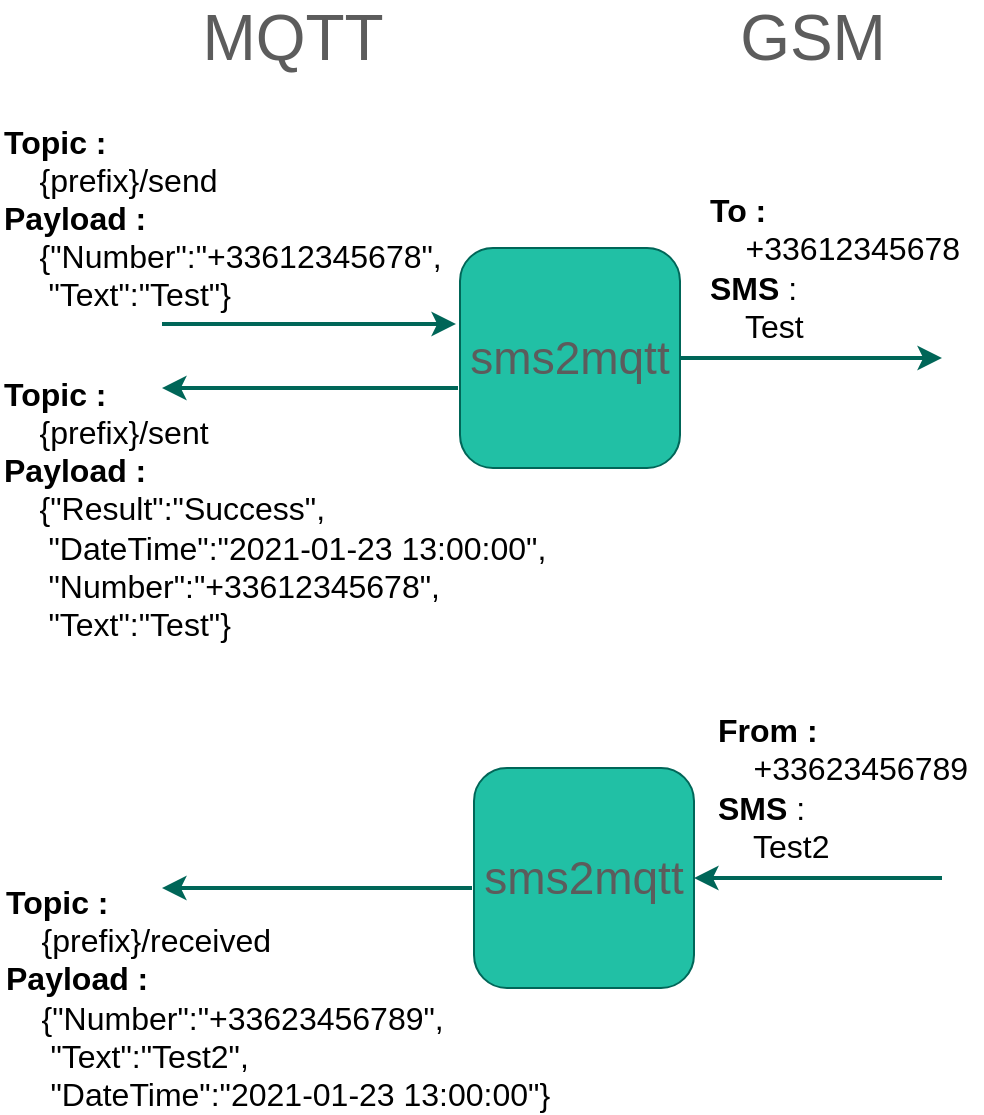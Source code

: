 <mxfile version="14.2.7" type="device"><diagram id="TVAN1RsCujCGbqIX8O2h" name="Page-1"><mxGraphModel dx="1422" dy="834" grid="1" gridSize="10" guides="1" tooltips="1" connect="1" arrows="1" fold="1" page="1" pageScale="1" pageWidth="827" pageHeight="1169" math="0" shadow="0"><root><mxCell id="0"/><mxCell id="1" parent="0"/><mxCell id="iZQYFHLlT02GK9p6kuBg-9" style="edgeStyle=orthogonalEdgeStyle;orthogonalLoop=1;jettySize=auto;html=1;exitX=1;exitY=0.5;exitDx=0;exitDy=0;strokeColor=#006658;fontColor=#5C5C5C;strokeWidth=2;" parent="1" source="iZQYFHLlT02GK9p6kuBg-2" edge="1"><mxGeometry relative="1" as="geometry"><mxPoint x="600" y="275" as="targetPoint"/></mxGeometry></mxCell><mxCell id="iZQYFHLlT02GK9p6kuBg-2" value="&lt;font style=&quot;font-size: 23px&quot;&gt;sms2mqtt&lt;/font&gt;" style="whiteSpace=wrap;html=1;fillColor=#21C0A5;strokeColor=#006658;fontColor=#5C5C5C;rounded=1;" parent="1" vertex="1"><mxGeometry x="359" y="220" width="110" height="110" as="geometry"/></mxCell><mxCell id="iZQYFHLlT02GK9p6kuBg-3" value="" style="endArrow=classic;html=1;strokeColor=#006658;fontColor=#5C5C5C;strokeWidth=2;" parent="1" edge="1"><mxGeometry width="50" height="50" relative="1" as="geometry"><mxPoint x="210" y="258" as="sourcePoint"/><mxPoint x="357" y="258" as="targetPoint"/></mxGeometry></mxCell><mxCell id="iZQYFHLlT02GK9p6kuBg-4" value="&lt;font style=&quot;font-size: 32px&quot;&gt;MQTT&lt;/font&gt;" style="text;html=1;resizable=0;autosize=1;align=center;verticalAlign=middle;points=[];fillColor=none;strokeColor=none;fontColor=#5C5C5C;rounded=1;" parent="1" vertex="1"><mxGeometry x="220" y="100" width="110" height="30" as="geometry"/></mxCell><mxCell id="iZQYFHLlT02GK9p6kuBg-5" value="&lt;font style=&quot;font-size: 32px&quot;&gt;GSM&lt;/font&gt;" style="text;html=1;resizable=0;autosize=1;align=center;verticalAlign=middle;points=[];fillColor=none;strokeColor=none;fontColor=#5C5C5C;rounded=1;" parent="1" vertex="1"><mxGeometry x="490" y="100" width="90" height="30" as="geometry"/></mxCell><mxCell id="iZQYFHLlT02GK9p6kuBg-6" value="&lt;div style=&quot;font-size: 16px&quot;&gt;&lt;font style=&quot;font-size: 16px&quot; color=&quot;#000000&quot;&gt;&lt;b&gt;Topic :&amp;nbsp;&lt;/b&gt;&lt;/font&gt;&lt;/div&gt;&lt;div style=&quot;font-size: 16px&quot;&gt;&lt;span&gt;&lt;font style=&quot;font-size: 16px&quot; color=&quot;#000000&quot;&gt;&amp;nbsp; &amp;nbsp; {prefix}/send&lt;/font&gt;&lt;/span&gt;&lt;/div&gt;&lt;div style=&quot;font-size: 16px&quot;&gt;&lt;span&gt;&lt;font style=&quot;font-size: 16px&quot; color=&quot;#000000&quot;&gt;&lt;b&gt;Payload :&amp;nbsp;&lt;/b&gt;&lt;/font&gt;&lt;/span&gt;&lt;/div&gt;&lt;div style=&quot;font-size: 16px&quot;&gt;&lt;/div&gt;&lt;font style=&quot;font-size: 16px&quot; color=&quot;#000000&quot;&gt;&amp;nbsp; &amp;nbsp; {&quot;Number&quot;:&quot;+33612345678&quot;,&lt;/font&gt;&lt;div style=&quot;font-size: 16px&quot;&gt;&lt;font style=&quot;font-size: 16px&quot; color=&quot;#000000&quot;&gt;&lt;font style=&quot;font-size: 16px&quot;&gt;&amp;nbsp; &amp;nbsp; &amp;nbsp;&quot;Text&quot;:&quot;Test&quot;&lt;/font&gt;}&lt;/font&gt;&lt;/div&gt;" style="text;html=1;resizable=0;autosize=1;align=left;verticalAlign=middle;points=[];fillColor=none;strokeColor=none;fontColor=#5C5C5C;rounded=1;" parent="1" vertex="1"><mxGeometry x="129" y="165" width="230" height="80" as="geometry"/></mxCell><mxCell id="iZQYFHLlT02GK9p6kuBg-8" value="&lt;div style=&quot;text-align: left ; font-size: 16px&quot;&gt;&lt;b&gt;&lt;font style=&quot;font-size: 16px&quot; color=&quot;#000000&quot;&gt;To :&amp;nbsp;&lt;/font&gt;&lt;/b&gt;&lt;/div&gt;&lt;div style=&quot;text-align: left ; font-size: 16px&quot;&gt;&lt;span&gt;&lt;font style=&quot;font-size: 16px&quot; color=&quot;#000000&quot;&gt;&amp;nbsp; &amp;nbsp; +33612345678&lt;/font&gt;&lt;/span&gt;&lt;/div&gt;&lt;div style=&quot;text-align: left ; font-size: 16px&quot;&gt;&lt;span&gt;&lt;font style=&quot;font-size: 16px&quot; color=&quot;#000000&quot;&gt;&lt;b&gt;SMS &lt;/b&gt;:&amp;nbsp;&lt;/font&gt;&lt;/span&gt;&lt;/div&gt;&lt;div style=&quot;text-align: left ; font-size: 16px&quot;&gt;&lt;font style=&quot;font-size: 16px&quot; color=&quot;#000000&quot;&gt;&amp;nbsp; &amp;nbsp; Test&lt;/font&gt;&lt;/div&gt;" style="text;html=1;resizable=0;autosize=1;align=center;verticalAlign=middle;points=[];fillColor=none;strokeColor=none;fontColor=#5C5C5C;rounded=1;" parent="1" vertex="1"><mxGeometry x="476" y="200" width="140" height="60" as="geometry"/></mxCell><mxCell id="iZQYFHLlT02GK9p6kuBg-11" value="&lt;div style=&quot;font-size: 16px&quot;&gt;&lt;font style=&quot;font-size: 16px&quot; color=&quot;#000000&quot;&gt;&lt;b&gt;Topic :&amp;nbsp;&lt;/b&gt;&lt;/font&gt;&lt;/div&gt;&lt;div style=&quot;font-size: 16px&quot;&gt;&lt;font style=&quot;font-size: 16px&quot; color=&quot;#000000&quot;&gt;&lt;span&gt;&lt;font style=&quot;font-size: 16px&quot;&gt;&amp;nbsp; &amp;nbsp;&amp;nbsp;&lt;/font&gt;&lt;/span&gt;{prefix}&lt;span&gt;&lt;font style=&quot;font-size: 16px&quot;&gt;/sent&lt;/font&gt;&lt;/span&gt;&lt;/font&gt;&lt;/div&gt;&lt;div style=&quot;font-size: 16px&quot;&gt;&lt;span&gt;&lt;font style=&quot;font-size: 16px&quot; color=&quot;#000000&quot;&gt;&lt;b&gt;Payload :&amp;nbsp;&lt;/b&gt;&lt;/font&gt;&lt;/span&gt;&lt;/div&gt;&lt;div style=&quot;font-size: 16px&quot;&gt;&lt;font style=&quot;font-size: 16px&quot; color=&quot;#000000&quot;&gt;&amp;nbsp; &amp;nbsp; {&quot;Result&quot;:&quot;Success&quot;,&lt;/font&gt;&lt;/div&gt;&lt;div style=&quot;font-size: 16px&quot;&gt;&lt;/div&gt;&lt;font style=&quot;font-size: 16px&quot; color=&quot;#000000&quot;&gt;&amp;nbsp; &amp;nbsp; &amp;nbsp;&quot;DateTime&quot;:&quot;2021-01-23 13:00:00&quot;,&lt;br&gt;&amp;nbsp; &amp;nbsp; &amp;nbsp;&quot;Number&quot;:&quot;+33612345678&quot;,&lt;br&gt;&lt;/font&gt;&lt;div style=&quot;font-size: 16px&quot;&gt;&lt;font style=&quot;font-size: 16px&quot; color=&quot;#000000&quot;&gt;&amp;nbsp; &amp;nbsp; &amp;nbsp;&quot;Text&quot;:&quot;Test&quot;}&lt;/font&gt;&lt;/div&gt;&lt;span style=&quot;font-size: 16px&quot;&gt;&lt;br&gt;&lt;/span&gt;" style="text;html=1;resizable=0;autosize=1;align=left;verticalAlign=middle;points=[];fillColor=none;strokeColor=none;fontColor=#5C5C5C;rounded=1;" parent="1" vertex="1"><mxGeometry x="129" y="300" width="290" height="120" as="geometry"/></mxCell><mxCell id="iZQYFHLlT02GK9p6kuBg-12" value="" style="endArrow=classic;html=1;strokeColor=#006658;fontColor=#5C5C5C;strokeWidth=2;" parent="1" edge="1"><mxGeometry width="50" height="50" relative="1" as="geometry"><mxPoint x="358" y="290" as="sourcePoint"/><mxPoint x="210" y="290" as="targetPoint"/></mxGeometry></mxCell><mxCell id="iZQYFHLlT02GK9p6kuBg-13" style="edgeStyle=orthogonalEdgeStyle;orthogonalLoop=1;jettySize=auto;html=1;exitX=1;exitY=0.5;exitDx=0;exitDy=0;startArrow=classic;startFill=1;endArrow=none;endFill=0;strokeColor=#006658;fontColor=#5C5C5C;strokeWidth=2;" parent="1" source="iZQYFHLlT02GK9p6kuBg-14" edge="1"><mxGeometry relative="1" as="geometry"><mxPoint x="600" y="535" as="targetPoint"/></mxGeometry></mxCell><mxCell id="iZQYFHLlT02GK9p6kuBg-14" value="&lt;font style=&quot;font-size: 23px&quot;&gt;sms2mqtt&lt;/font&gt;" style="whiteSpace=wrap;html=1;fillColor=#21C0A5;strokeColor=#006658;fontColor=#5C5C5C;rounded=1;" parent="1" vertex="1"><mxGeometry x="366" y="480" width="110" height="110" as="geometry"/></mxCell><mxCell id="iZQYFHLlT02GK9p6kuBg-17" value="&lt;div style=&quot;text-align: left ; font-size: 16px&quot;&gt;&lt;b&gt;&lt;font style=&quot;font-size: 16px&quot; color=&quot;#000000&quot;&gt;From :&amp;nbsp;&lt;/font&gt;&lt;/b&gt;&lt;/div&gt;&lt;div style=&quot;text-align: left ; font-size: 16px&quot;&gt;&lt;span&gt;&lt;font style=&quot;font-size: 16px&quot; color=&quot;#000000&quot;&gt;&amp;nbsp; &amp;nbsp; +33623456789&lt;/font&gt;&lt;/span&gt;&lt;/div&gt;&lt;div style=&quot;text-align: left ; font-size: 16px&quot;&gt;&lt;span&gt;&lt;font style=&quot;font-size: 16px&quot; color=&quot;#000000&quot;&gt;&lt;b&gt;SMS &lt;/b&gt;:&amp;nbsp;&lt;/font&gt;&lt;/span&gt;&lt;/div&gt;&lt;div style=&quot;text-align: left ; font-size: 16px&quot;&gt;&lt;font style=&quot;font-size: 16px&quot; color=&quot;#000000&quot;&gt;&amp;nbsp; &amp;nbsp; Test2&lt;/font&gt;&lt;/div&gt;" style="text;html=1;resizable=0;autosize=1;align=center;verticalAlign=middle;points=[];fillColor=none;strokeColor=none;fontColor=#5C5C5C;rounded=1;" parent="1" vertex="1"><mxGeometry x="480" y="460" width="140" height="60" as="geometry"/></mxCell><mxCell id="iZQYFHLlT02GK9p6kuBg-18" value="&lt;div style=&quot;font-size: 16px&quot;&gt;&lt;font style=&quot;font-size: 16px&quot; color=&quot;#000000&quot;&gt;&lt;b&gt;Topic :&amp;nbsp;&lt;/b&gt;&lt;/font&gt;&lt;/div&gt;&lt;div style=&quot;font-size: 16px&quot;&gt;&lt;font style=&quot;font-size: 16px&quot; color=&quot;#000000&quot;&gt;&lt;span&gt;&lt;font style=&quot;font-size: 16px&quot;&gt;&amp;nbsp; &amp;nbsp;&amp;nbsp;&lt;/font&gt;&lt;/span&gt;{prefix}&lt;span&gt;&lt;font style=&quot;font-size: 16px&quot;&gt;/received&lt;/font&gt;&lt;/span&gt;&lt;/font&gt;&lt;/div&gt;&lt;div style=&quot;font-size: 16px&quot;&gt;&lt;span&gt;&lt;font style=&quot;font-size: 16px&quot; color=&quot;#000000&quot;&gt;&lt;b&gt;Payload :&amp;nbsp;&lt;/b&gt;&lt;/font&gt;&lt;/span&gt;&lt;/div&gt;&lt;font style=&quot;font-size: 16px&quot; color=&quot;#000000&quot;&gt;&amp;nbsp; &amp;nbsp; {&quot;Number&quot;:&quot;+33623456789&quot;,&lt;/font&gt;&lt;div style=&quot;font-size: 16px&quot;&gt;&lt;font style=&quot;font-size: 16px&quot; color=&quot;#000000&quot;&gt;&amp;nbsp; &amp;nbsp; &amp;nbsp;&quot;Text&quot;:&quot;Test2&quot;,&lt;/font&gt;&lt;/div&gt;&lt;div style=&quot;font-size: 16px&quot;&gt;&lt;font style=&quot;font-size: 16px&quot; color=&quot;#000000&quot;&gt;&lt;font style=&quot;font-size: 16px&quot;&gt;&amp;nbsp; &amp;nbsp; &amp;nbsp;&quot;DateTime&quot;:&quot;2021-01-23 13:00:00&quot;&lt;/font&gt;}&lt;/font&gt;&lt;/div&gt;" style="text;html=1;resizable=0;autosize=1;align=left;verticalAlign=middle;points=[];fillColor=none;strokeColor=none;fontColor=#5C5C5C;rounded=1;" parent="1" vertex="1"><mxGeometry x="130" y="550" width="290" height="90" as="geometry"/></mxCell><mxCell id="iZQYFHLlT02GK9p6kuBg-19" value="" style="endArrow=classic;html=1;strokeColor=#006658;fontColor=#5C5C5C;strokeWidth=2;" parent="1" edge="1"><mxGeometry width="50" height="50" relative="1" as="geometry"><mxPoint x="365" y="540" as="sourcePoint"/><mxPoint x="210" y="540" as="targetPoint"/></mxGeometry></mxCell></root></mxGraphModel></diagram></mxfile>